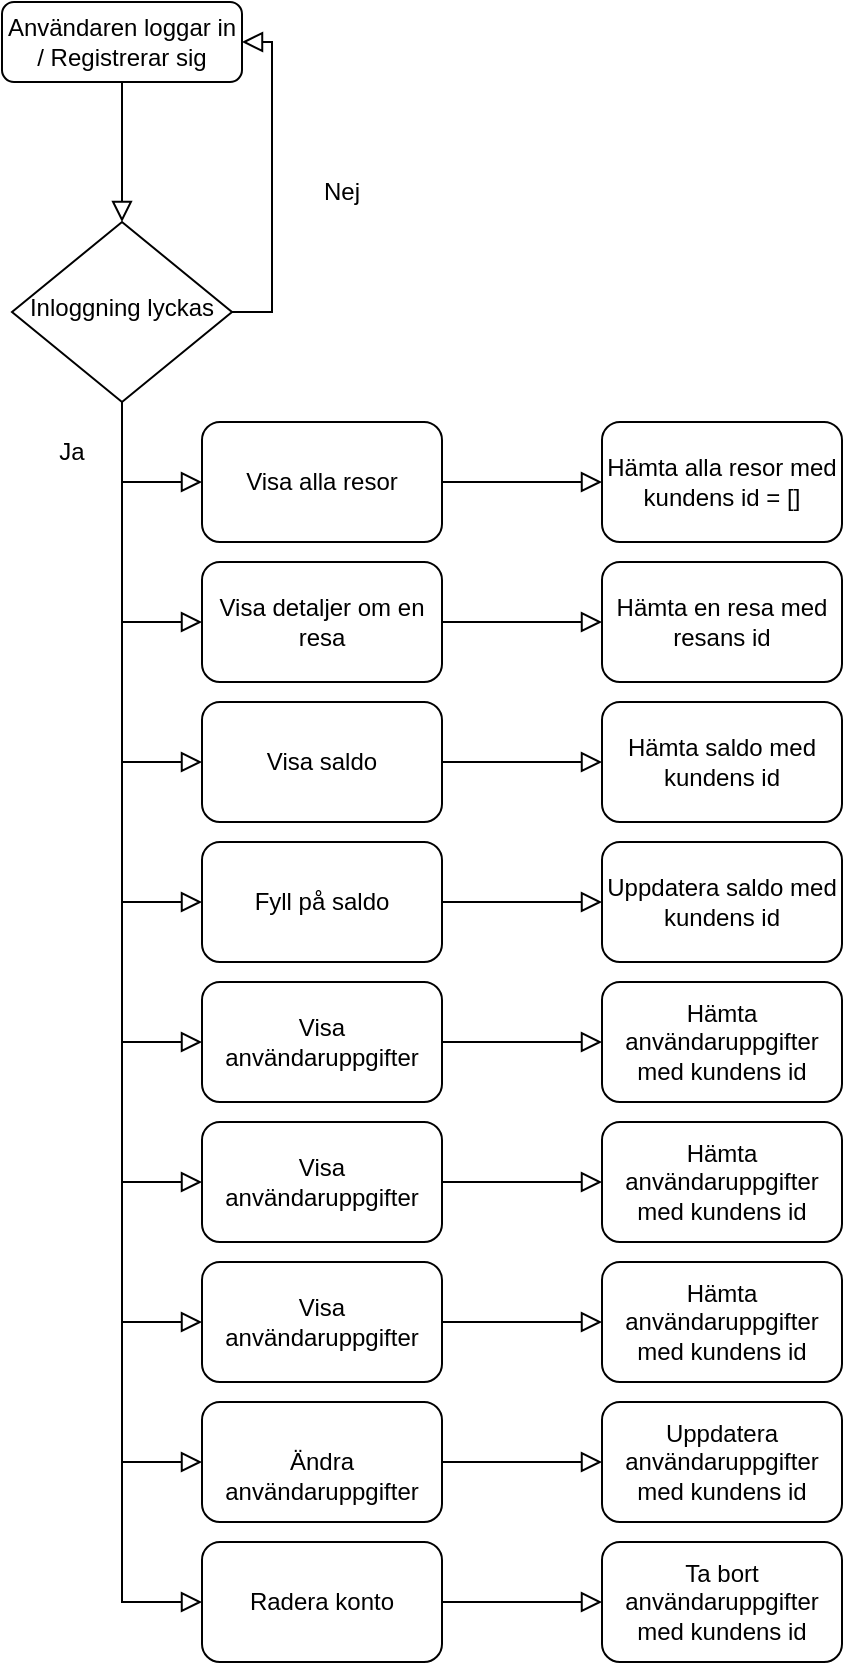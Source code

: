 <mxfile version="20.5.3" type="device"><diagram id="C5RBs43oDa-KdzZeNtuy" name="Page-1"><mxGraphModel dx="782" dy="418" grid="1" gridSize="10" guides="1" tooltips="1" connect="1" arrows="1" fold="1" page="1" pageScale="1" pageWidth="827" pageHeight="1169" math="0" shadow="0"><root><mxCell id="WIyWlLk6GJQsqaUBKTNV-0"/><mxCell id="WIyWlLk6GJQsqaUBKTNV-1" parent="WIyWlLk6GJQsqaUBKTNV-0"/><mxCell id="OFECmpX_3ulI-2_2-J6U-0" value="Användaren loggar in / Registrerar sig" style="rounded=1;whiteSpace=wrap;html=1;fontSize=12;glass=0;strokeWidth=1;shadow=0;" parent="WIyWlLk6GJQsqaUBKTNV-1" vertex="1"><mxGeometry x="180" y="80" width="120" height="40" as="geometry"/></mxCell><mxCell id="OFECmpX_3ulI-2_2-J6U-1" value="Inloggning lyckas" style="rhombus;whiteSpace=wrap;html=1;shadow=0;fontFamily=Helvetica;fontSize=12;align=center;strokeWidth=1;spacing=6;spacingTop=-4;" parent="WIyWlLk6GJQsqaUBKTNV-1" vertex="1"><mxGeometry x="185" y="190" width="110" height="90" as="geometry"/></mxCell><mxCell id="OFECmpX_3ulI-2_2-J6U-2" value="" style="rounded=0;html=1;jettySize=auto;orthogonalLoop=1;fontSize=11;endArrow=block;endFill=0;endSize=8;strokeWidth=1;shadow=0;labelBackgroundColor=none;edgeStyle=orthogonalEdgeStyle;exitX=0.5;exitY=1;exitDx=0;exitDy=0;entryX=0;entryY=0.5;entryDx=0;entryDy=0;" parent="WIyWlLk6GJQsqaUBKTNV-1" source="OFECmpX_3ulI-2_2-J6U-1" target="OFECmpX_3ulI-2_2-J6U-7" edge="1"><mxGeometry relative="1" as="geometry"><mxPoint x="250" y="380" as="sourcePoint"/><mxPoint x="240" y="330" as="targetPoint"/></mxGeometry></mxCell><mxCell id="OFECmpX_3ulI-2_2-J6U-3" value="" style="rounded=0;html=1;jettySize=auto;orthogonalLoop=1;fontSize=11;endArrow=block;endFill=0;endSize=8;strokeWidth=1;shadow=0;labelBackgroundColor=none;edgeStyle=orthogonalEdgeStyle;exitX=1;exitY=0.5;exitDx=0;exitDy=0;entryX=1;entryY=0.5;entryDx=0;entryDy=0;" parent="WIyWlLk6GJQsqaUBKTNV-1" source="OFECmpX_3ulI-2_2-J6U-1" target="OFECmpX_3ulI-2_2-J6U-0" edge="1"><mxGeometry relative="1" as="geometry"><mxPoint x="250" y="290" as="sourcePoint"/><mxPoint x="250" y="340" as="targetPoint"/></mxGeometry></mxCell><mxCell id="OFECmpX_3ulI-2_2-J6U-4" value="" style="rounded=0;html=1;jettySize=auto;orthogonalLoop=1;fontSize=11;endArrow=block;endFill=0;endSize=8;strokeWidth=1;shadow=0;labelBackgroundColor=none;edgeStyle=orthogonalEdgeStyle;exitX=0.5;exitY=1;exitDx=0;exitDy=0;" parent="WIyWlLk6GJQsqaUBKTNV-1" source="OFECmpX_3ulI-2_2-J6U-0" edge="1"><mxGeometry relative="1" as="geometry"><mxPoint x="250" y="290" as="sourcePoint"/><mxPoint x="240" y="190" as="targetPoint"/></mxGeometry></mxCell><mxCell id="OFECmpX_3ulI-2_2-J6U-5" value="Ja" style="text;html=1;strokeColor=none;fillColor=none;align=center;verticalAlign=middle;whiteSpace=wrap;rounded=0;" parent="WIyWlLk6GJQsqaUBKTNV-1" vertex="1"><mxGeometry x="200" y="290" width="30" height="30" as="geometry"/></mxCell><mxCell id="OFECmpX_3ulI-2_2-J6U-6" value="Nej" style="text;html=1;strokeColor=none;fillColor=none;align=center;verticalAlign=middle;whiteSpace=wrap;rounded=0;" parent="WIyWlLk6GJQsqaUBKTNV-1" vertex="1"><mxGeometry x="320" y="160" width="60" height="30" as="geometry"/></mxCell><mxCell id="OFECmpX_3ulI-2_2-J6U-7" value="Visa alla resor" style="rounded=1;whiteSpace=wrap;html=1;" parent="WIyWlLk6GJQsqaUBKTNV-1" vertex="1"><mxGeometry x="280" y="290" width="120" height="60" as="geometry"/></mxCell><mxCell id="OFECmpX_3ulI-2_2-J6U-10" value="Visa detaljer om en resa" style="rounded=1;whiteSpace=wrap;html=1;" parent="WIyWlLk6GJQsqaUBKTNV-1" vertex="1"><mxGeometry x="280" y="360" width="120" height="60" as="geometry"/></mxCell><mxCell id="OFECmpX_3ulI-2_2-J6U-11" value="Visa saldo" style="rounded=1;whiteSpace=wrap;html=1;" parent="WIyWlLk6GJQsqaUBKTNV-1" vertex="1"><mxGeometry x="280" y="430" width="120" height="60" as="geometry"/></mxCell><mxCell id="OFECmpX_3ulI-2_2-J6U-12" value="Fyll på saldo" style="rounded=1;whiteSpace=wrap;html=1;" parent="WIyWlLk6GJQsqaUBKTNV-1" vertex="1"><mxGeometry x="280" y="500" width="120" height="60" as="geometry"/></mxCell><mxCell id="OFECmpX_3ulI-2_2-J6U-13" value="" style="rounded=0;html=1;jettySize=auto;orthogonalLoop=1;fontSize=11;endArrow=block;endFill=0;endSize=8;strokeWidth=1;shadow=0;labelBackgroundColor=none;edgeStyle=orthogonalEdgeStyle;entryX=0;entryY=0.5;entryDx=0;entryDy=0;" parent="WIyWlLk6GJQsqaUBKTNV-1" target="OFECmpX_3ulI-2_2-J6U-10" edge="1"><mxGeometry relative="1" as="geometry"><mxPoint x="240" y="320" as="sourcePoint"/><mxPoint x="290" y="330" as="targetPoint"/><Array as="points"><mxPoint x="240" y="390"/></Array></mxGeometry></mxCell><mxCell id="OFECmpX_3ulI-2_2-J6U-15" value="" style="rounded=0;html=1;jettySize=auto;orthogonalLoop=1;fontSize=11;endArrow=block;endFill=0;endSize=8;strokeWidth=1;shadow=0;labelBackgroundColor=none;edgeStyle=orthogonalEdgeStyle;entryX=0;entryY=0.5;entryDx=0;entryDy=0;" parent="WIyWlLk6GJQsqaUBKTNV-1" target="OFECmpX_3ulI-2_2-J6U-11" edge="1"><mxGeometry relative="1" as="geometry"><mxPoint x="240" y="390" as="sourcePoint"/><mxPoint x="290" y="400" as="targetPoint"/><Array as="points"><mxPoint x="240" y="460"/></Array></mxGeometry></mxCell><mxCell id="OFECmpX_3ulI-2_2-J6U-16" value="" style="rounded=0;html=1;jettySize=auto;orthogonalLoop=1;fontSize=11;endArrow=block;endFill=0;endSize=8;strokeWidth=1;shadow=0;labelBackgroundColor=none;edgeStyle=orthogonalEdgeStyle;entryX=0;entryY=0.5;entryDx=0;entryDy=0;" parent="WIyWlLk6GJQsqaUBKTNV-1" target="OFECmpX_3ulI-2_2-J6U-12" edge="1"><mxGeometry relative="1" as="geometry"><mxPoint x="240" y="460" as="sourcePoint"/><mxPoint x="300" y="410" as="targetPoint"/><Array as="points"><mxPoint x="240" y="530"/></Array></mxGeometry></mxCell><mxCell id="OFECmpX_3ulI-2_2-J6U-18" value="" style="rounded=0;html=1;jettySize=auto;orthogonalLoop=1;fontSize=11;endArrow=block;endFill=0;endSize=8;strokeWidth=1;shadow=0;labelBackgroundColor=none;edgeStyle=orthogonalEdgeStyle;exitX=1;exitY=0.5;exitDx=0;exitDy=0;" parent="WIyWlLk6GJQsqaUBKTNV-1" source="OFECmpX_3ulI-2_2-J6U-7" edge="1"><mxGeometry relative="1" as="geometry"><mxPoint x="250" y="130" as="sourcePoint"/><mxPoint x="480" y="320" as="targetPoint"/></mxGeometry></mxCell><mxCell id="OFECmpX_3ulI-2_2-J6U-19" value="Hämta alla resor med kundens id = []" style="rounded=1;whiteSpace=wrap;html=1;" parent="WIyWlLk6GJQsqaUBKTNV-1" vertex="1"><mxGeometry x="480" y="290" width="120" height="60" as="geometry"/></mxCell><mxCell id="OFECmpX_3ulI-2_2-J6U-21" value="" style="rounded=0;html=1;jettySize=auto;orthogonalLoop=1;fontSize=11;endArrow=block;endFill=0;endSize=8;strokeWidth=1;shadow=0;labelBackgroundColor=none;edgeStyle=orthogonalEdgeStyle;exitX=1;exitY=0.5;exitDx=0;exitDy=0;" parent="WIyWlLk6GJQsqaUBKTNV-1" edge="1"><mxGeometry relative="1" as="geometry"><mxPoint x="400" y="390" as="sourcePoint"/><mxPoint x="480" y="390" as="targetPoint"/></mxGeometry></mxCell><mxCell id="OFECmpX_3ulI-2_2-J6U-22" value="Hämta en resa med resans id" style="rounded=1;whiteSpace=wrap;html=1;" parent="WIyWlLk6GJQsqaUBKTNV-1" vertex="1"><mxGeometry x="480" y="360" width="120" height="60" as="geometry"/></mxCell><mxCell id="OFECmpX_3ulI-2_2-J6U-23" value="" style="rounded=0;html=1;jettySize=auto;orthogonalLoop=1;fontSize=11;endArrow=block;endFill=0;endSize=8;strokeWidth=1;shadow=0;labelBackgroundColor=none;edgeStyle=orthogonalEdgeStyle;exitX=1;exitY=0.5;exitDx=0;exitDy=0;" parent="WIyWlLk6GJQsqaUBKTNV-1" edge="1"><mxGeometry relative="1" as="geometry"><mxPoint x="400" y="460" as="sourcePoint"/><mxPoint x="480" y="460" as="targetPoint"/></mxGeometry></mxCell><mxCell id="OFECmpX_3ulI-2_2-J6U-24" value="Hämta saldo med kundens id&lt;span style=&quot;color: rgba(0, 0, 0, 0); font-family: monospace; font-size: 0px; text-align: start;&quot;&gt;%3CmxGraphModel%3E%3Croot%3E%3CmxCell%20id%3D%220%22%2F%3E%3CmxCell%20id%3D%221%22%20parent%3D%220%22%2F%3E%3CmxCell%20id%3D%222%22%20value%3D%22%22%20style%3D%22rounded%3D0%3Bhtml%3D1%3BjettySize%3Dauto%3BorthogonalLoop%3D1%3BfontSize%3D11%3BendArrow%3Dblock%3BendFill%3D0%3BendSize%3D8%3BstrokeWidth%3D1%3Bshadow%3D0%3BlabelBackgroundColor%3Dnone%3BedgeStyle%3DorthogonalEdgeStyle%3BexitX%3D1%3BexitY%3D0.5%3BexitDx%3D0%3BexitDy%3D0%3B%22%20edge%3D%221%22%20parent%3D%221%22%3E%3CmxGeometry%20relative%3D%221%22%20as%3D%22geometry%22%3E%3CmxPoint%20x%3D%22400%22%20y%3D%22320%22%20as%3D%22sourcePoint%22%2F%3E%3CmxPoint%20x%3D%22480%22%20y%3D%22320%22%20as%3D%22targetPoint%22%2F%3E%3C%2FmxGeometry%3E%3C%2FmxCell%3E%3CmxCell%20id%3D%223%22%20value%3D%22H%C3%A4mta%20alla%20resor%20med%20kundens%20id%20%3D%20%5B%5D%22%20style%3D%22rounded%3D1%3BwhiteSpace%3Dwrap%3Bhtml%3D1%3B%22%20vertex%3D%221%22%20parent%3D%221%22%3E%3CmxGeometry%20x%3D%22480%22%20y%3D%22290%22%20width%3D%22120%22%20height%3D%2260%22%20as%3D%22geometry%22%2F%3E%3C%2FmxCell%3E%3C%2Froot%3E%3C%2FmxGraphModel%3E&lt;/span&gt;" style="rounded=1;whiteSpace=wrap;html=1;" parent="WIyWlLk6GJQsqaUBKTNV-1" vertex="1"><mxGeometry x="480" y="430" width="120" height="60" as="geometry"/></mxCell><mxCell id="OFECmpX_3ulI-2_2-J6U-25" value="" style="rounded=0;html=1;jettySize=auto;orthogonalLoop=1;fontSize=11;endArrow=block;endFill=0;endSize=8;strokeWidth=1;shadow=0;labelBackgroundColor=none;edgeStyle=orthogonalEdgeStyle;exitX=1;exitY=0.5;exitDx=0;exitDy=0;" parent="WIyWlLk6GJQsqaUBKTNV-1" edge="1"><mxGeometry relative="1" as="geometry"><mxPoint x="400" y="530" as="sourcePoint"/><mxPoint x="480" y="530" as="targetPoint"/></mxGeometry></mxCell><mxCell id="OFECmpX_3ulI-2_2-J6U-26" value="Uppdatera saldo med kundens id" style="rounded=1;whiteSpace=wrap;html=1;" parent="WIyWlLk6GJQsqaUBKTNV-1" vertex="1"><mxGeometry x="480" y="500" width="120" height="60" as="geometry"/></mxCell><mxCell id="OFECmpX_3ulI-2_2-J6U-28" value="Visa användaruppgifter" style="rounded=1;whiteSpace=wrap;html=1;" parent="WIyWlLk6GJQsqaUBKTNV-1" vertex="1"><mxGeometry x="280" y="570" width="120" height="60" as="geometry"/></mxCell><mxCell id="OFECmpX_3ulI-2_2-J6U-29" value="" style="rounded=0;html=1;jettySize=auto;orthogonalLoop=1;fontSize=11;endArrow=block;endFill=0;endSize=8;strokeWidth=1;shadow=0;labelBackgroundColor=none;edgeStyle=orthogonalEdgeStyle;entryX=0;entryY=0.5;entryDx=0;entryDy=0;" parent="WIyWlLk6GJQsqaUBKTNV-1" target="OFECmpX_3ulI-2_2-J6U-28" edge="1"><mxGeometry relative="1" as="geometry"><mxPoint x="240" y="530" as="sourcePoint"/><mxPoint x="300" y="480" as="targetPoint"/><Array as="points"><mxPoint x="240" y="600"/></Array></mxGeometry></mxCell><mxCell id="OFECmpX_3ulI-2_2-J6U-30" value="" style="rounded=0;html=1;jettySize=auto;orthogonalLoop=1;fontSize=11;endArrow=block;endFill=0;endSize=8;strokeWidth=1;shadow=0;labelBackgroundColor=none;edgeStyle=orthogonalEdgeStyle;exitX=1;exitY=0.5;exitDx=0;exitDy=0;" parent="WIyWlLk6GJQsqaUBKTNV-1" edge="1"><mxGeometry relative="1" as="geometry"><mxPoint x="400" y="600" as="sourcePoint"/><mxPoint x="480" y="600" as="targetPoint"/></mxGeometry></mxCell><mxCell id="OFECmpX_3ulI-2_2-J6U-31" value="Hämta användaruppgifter med kundens id" style="rounded=1;whiteSpace=wrap;html=1;" parent="WIyWlLk6GJQsqaUBKTNV-1" vertex="1"><mxGeometry x="480" y="570" width="120" height="60" as="geometry"/></mxCell><mxCell id="OFECmpX_3ulI-2_2-J6U-32" value="Visa användaruppgifter" style="rounded=1;whiteSpace=wrap;html=1;" parent="WIyWlLk6GJQsqaUBKTNV-1" vertex="1"><mxGeometry x="280" y="640" width="120" height="60" as="geometry"/></mxCell><mxCell id="OFECmpX_3ulI-2_2-J6U-33" value="" style="rounded=0;html=1;jettySize=auto;orthogonalLoop=1;fontSize=11;endArrow=block;endFill=0;endSize=8;strokeWidth=1;shadow=0;labelBackgroundColor=none;edgeStyle=orthogonalEdgeStyle;entryX=0;entryY=0.5;entryDx=0;entryDy=0;" parent="WIyWlLk6GJQsqaUBKTNV-1" target="OFECmpX_3ulI-2_2-J6U-32" edge="1"><mxGeometry relative="1" as="geometry"><mxPoint x="240" y="600" as="sourcePoint"/><mxPoint x="300" y="550" as="targetPoint"/><Array as="points"><mxPoint x="240" y="670"/></Array></mxGeometry></mxCell><mxCell id="OFECmpX_3ulI-2_2-J6U-34" value="Hämta användaruppgifter med kundens id" style="rounded=1;whiteSpace=wrap;html=1;" parent="WIyWlLk6GJQsqaUBKTNV-1" vertex="1"><mxGeometry x="480" y="640" width="120" height="60" as="geometry"/></mxCell><mxCell id="OFECmpX_3ulI-2_2-J6U-35" value="" style="rounded=0;html=1;jettySize=auto;orthogonalLoop=1;fontSize=11;endArrow=block;endFill=0;endSize=8;strokeWidth=1;shadow=0;labelBackgroundColor=none;edgeStyle=orthogonalEdgeStyle;exitX=1;exitY=0.5;exitDx=0;exitDy=0;entryX=0;entryY=0.5;entryDx=0;entryDy=0;" parent="WIyWlLk6GJQsqaUBKTNV-1" source="OFECmpX_3ulI-2_2-J6U-32" target="OFECmpX_3ulI-2_2-J6U-34" edge="1"><mxGeometry relative="1" as="geometry"><mxPoint x="410" y="610" as="sourcePoint"/><mxPoint x="490" y="610" as="targetPoint"/></mxGeometry></mxCell><mxCell id="OFECmpX_3ulI-2_2-J6U-36" value="Visa användaruppgifter" style="rounded=1;whiteSpace=wrap;html=1;" parent="WIyWlLk6GJQsqaUBKTNV-1" vertex="1"><mxGeometry x="280" y="710" width="120" height="60" as="geometry"/></mxCell><mxCell id="OFECmpX_3ulI-2_2-J6U-37" value="" style="rounded=0;html=1;jettySize=auto;orthogonalLoop=1;fontSize=11;endArrow=block;endFill=0;endSize=8;strokeWidth=1;shadow=0;labelBackgroundColor=none;edgeStyle=orthogonalEdgeStyle;entryX=0;entryY=0.5;entryDx=0;entryDy=0;" parent="WIyWlLk6GJQsqaUBKTNV-1" target="OFECmpX_3ulI-2_2-J6U-36" edge="1"><mxGeometry relative="1" as="geometry"><mxPoint x="240" y="670" as="sourcePoint"/><mxPoint x="300" y="620" as="targetPoint"/><Array as="points"><mxPoint x="240" y="740"/></Array></mxGeometry></mxCell><mxCell id="OFECmpX_3ulI-2_2-J6U-38" value="Hämta användaruppgifter med kundens id" style="rounded=1;whiteSpace=wrap;html=1;" parent="WIyWlLk6GJQsqaUBKTNV-1" vertex="1"><mxGeometry x="480" y="710" width="120" height="60" as="geometry"/></mxCell><mxCell id="OFECmpX_3ulI-2_2-J6U-39" value="" style="rounded=0;html=1;jettySize=auto;orthogonalLoop=1;fontSize=11;endArrow=block;endFill=0;endSize=8;strokeWidth=1;shadow=0;labelBackgroundColor=none;edgeStyle=orthogonalEdgeStyle;exitX=1;exitY=0.5;exitDx=0;exitDy=0;entryX=0;entryY=0.5;entryDx=0;entryDy=0;" parent="WIyWlLk6GJQsqaUBKTNV-1" source="OFECmpX_3ulI-2_2-J6U-36" target="OFECmpX_3ulI-2_2-J6U-38" edge="1"><mxGeometry relative="1" as="geometry"><mxPoint x="410" y="680" as="sourcePoint"/><mxPoint x="490" y="680" as="targetPoint"/></mxGeometry></mxCell><mxCell id="OFECmpX_3ulI-2_2-J6U-40" value="&lt;br&gt;Ändra användaruppgifter" style="rounded=1;whiteSpace=wrap;html=1;" parent="WIyWlLk6GJQsqaUBKTNV-1" vertex="1"><mxGeometry x="280" y="780" width="120" height="60" as="geometry"/></mxCell><mxCell id="OFECmpX_3ulI-2_2-J6U-41" value="" style="rounded=0;html=1;jettySize=auto;orthogonalLoop=1;fontSize=11;endArrow=block;endFill=0;endSize=8;strokeWidth=1;shadow=0;labelBackgroundColor=none;edgeStyle=orthogonalEdgeStyle;entryX=0;entryY=0.5;entryDx=0;entryDy=0;" parent="WIyWlLk6GJQsqaUBKTNV-1" target="OFECmpX_3ulI-2_2-J6U-40" edge="1"><mxGeometry relative="1" as="geometry"><mxPoint x="240" y="740" as="sourcePoint"/><mxPoint x="300" y="690" as="targetPoint"/><Array as="points"><mxPoint x="240" y="810"/></Array></mxGeometry></mxCell><mxCell id="OFECmpX_3ulI-2_2-J6U-42" value="Uppdatera användaruppgifter med kundens id" style="rounded=1;whiteSpace=wrap;html=1;" parent="WIyWlLk6GJQsqaUBKTNV-1" vertex="1"><mxGeometry x="480" y="780" width="120" height="60" as="geometry"/></mxCell><mxCell id="OFECmpX_3ulI-2_2-J6U-43" value="" style="rounded=0;html=1;jettySize=auto;orthogonalLoop=1;fontSize=11;endArrow=block;endFill=0;endSize=8;strokeWidth=1;shadow=0;labelBackgroundColor=none;edgeStyle=orthogonalEdgeStyle;exitX=1;exitY=0.5;exitDx=0;exitDy=0;entryX=0;entryY=0.5;entryDx=0;entryDy=0;" parent="WIyWlLk6GJQsqaUBKTNV-1" source="OFECmpX_3ulI-2_2-J6U-40" target="OFECmpX_3ulI-2_2-J6U-42" edge="1"><mxGeometry relative="1" as="geometry"><mxPoint x="410" y="750" as="sourcePoint"/><mxPoint x="490" y="750" as="targetPoint"/></mxGeometry></mxCell><mxCell id="OFECmpX_3ulI-2_2-J6U-45" value="Radera konto" style="rounded=1;whiteSpace=wrap;html=1;" parent="WIyWlLk6GJQsqaUBKTNV-1" vertex="1"><mxGeometry x="280" y="850" width="120" height="60" as="geometry"/></mxCell><mxCell id="OFECmpX_3ulI-2_2-J6U-46" value="" style="rounded=0;html=1;jettySize=auto;orthogonalLoop=1;fontSize=11;endArrow=block;endFill=0;endSize=8;strokeWidth=1;shadow=0;labelBackgroundColor=none;edgeStyle=orthogonalEdgeStyle;entryX=0;entryY=0.5;entryDx=0;entryDy=0;" parent="WIyWlLk6GJQsqaUBKTNV-1" target="OFECmpX_3ulI-2_2-J6U-45" edge="1"><mxGeometry relative="1" as="geometry"><mxPoint x="240" y="810" as="sourcePoint"/><mxPoint x="300" y="760" as="targetPoint"/><Array as="points"><mxPoint x="240" y="880"/></Array></mxGeometry></mxCell><mxCell id="OFECmpX_3ulI-2_2-J6U-47" value="Ta bort användaruppgifter med kundens id" style="rounded=1;whiteSpace=wrap;html=1;" parent="WIyWlLk6GJQsqaUBKTNV-1" vertex="1"><mxGeometry x="480" y="850" width="120" height="60" as="geometry"/></mxCell><mxCell id="OFECmpX_3ulI-2_2-J6U-48" value="" style="rounded=0;html=1;jettySize=auto;orthogonalLoop=1;fontSize=11;endArrow=block;endFill=0;endSize=8;strokeWidth=1;shadow=0;labelBackgroundColor=none;edgeStyle=orthogonalEdgeStyle;exitX=1;exitY=0.5;exitDx=0;exitDy=0;entryX=0;entryY=0.5;entryDx=0;entryDy=0;" parent="WIyWlLk6GJQsqaUBKTNV-1" source="OFECmpX_3ulI-2_2-J6U-45" target="OFECmpX_3ulI-2_2-J6U-47" edge="1"><mxGeometry relative="1" as="geometry"><mxPoint x="410" y="820" as="sourcePoint"/><mxPoint x="490" y="820" as="targetPoint"/></mxGeometry></mxCell></root></mxGraphModel></diagram></mxfile>